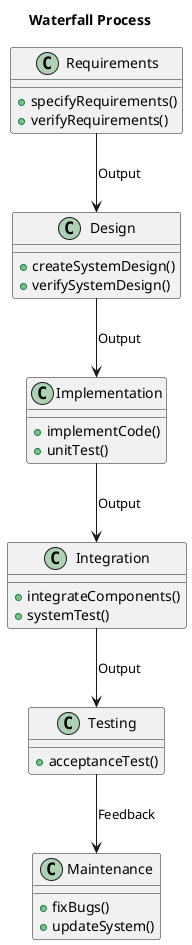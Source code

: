 @startuml

title Waterfall Process

class Requirements {
    + specifyRequirements()
    + verifyRequirements()
}

class Design {
    + createSystemDesign()
    + verifySystemDesign()
}

class Implementation {
    + implementCode()
    + unitTest()
}

class Integration {
    + integrateComponents()
    + systemTest()
}

class Testing {
    + acceptanceTest()
}

class Maintenance {
    + fixBugs()
    + updateSystem()
}

Requirements --> Design : "Output"
Design --> Implementation : "Output"
Implementation --> Integration : "Output"
Integration --> Testing : "Output"
Testing --> Maintenance : "Feedback"

@enduml
